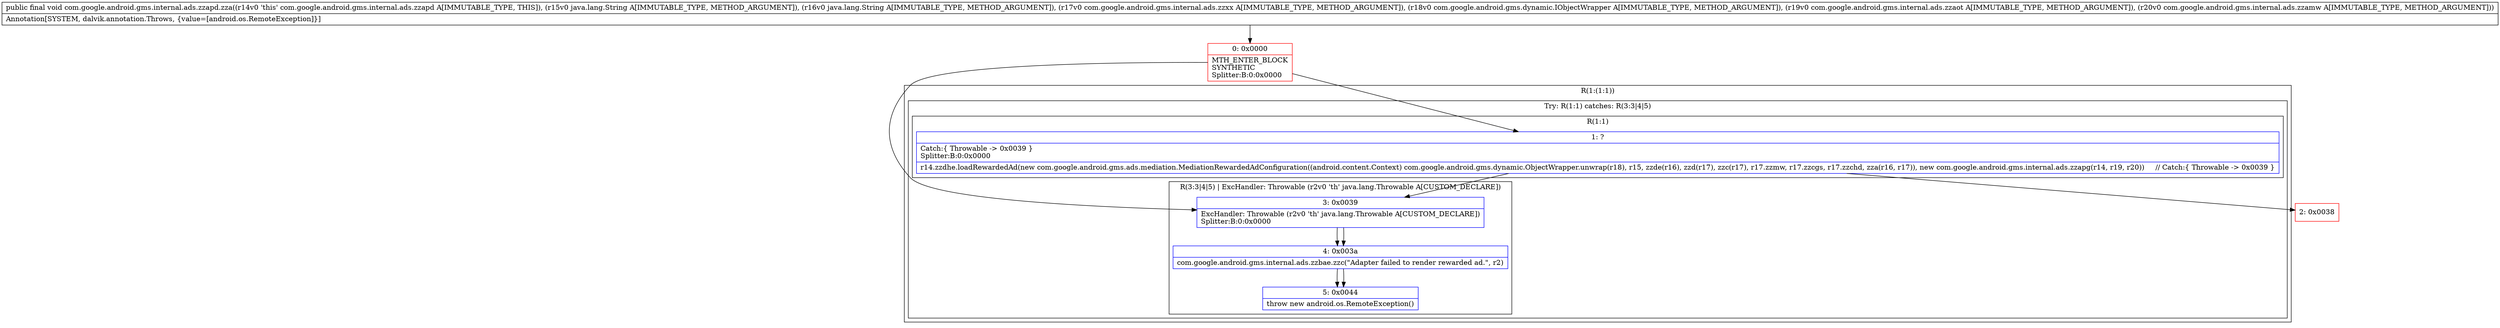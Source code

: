 digraph "CFG forcom.google.android.gms.internal.ads.zzapd.zza(Ljava\/lang\/String;Ljava\/lang\/String;Lcom\/google\/android\/gms\/internal\/ads\/zzxx;Lcom\/google\/android\/gms\/dynamic\/IObjectWrapper;Lcom\/google\/android\/gms\/internal\/ads\/zzaot;Lcom\/google\/android\/gms\/internal\/ads\/zzamw;)V" {
subgraph cluster_Region_385295704 {
label = "R(1:(1:1))";
node [shape=record,color=blue];
subgraph cluster_TryCatchRegion_1128126589 {
label = "Try: R(1:1) catches: R(3:3|4|5)";
node [shape=record,color=blue];
subgraph cluster_Region_1084225339 {
label = "R(1:1)";
node [shape=record,color=blue];
Node_1 [shape=record,label="{1\:\ ?|Catch:\{ Throwable \-\> 0x0039 \}\lSplitter:B:0:0x0000\l|r14.zzdhe.loadRewardedAd(new com.google.android.gms.ads.mediation.MediationRewardedAdConfiguration((android.content.Context) com.google.android.gms.dynamic.ObjectWrapper.unwrap(r18), r15, zzde(r16), zzd(r17), zzc(r17), r17.zzmw, r17.zzcgs, r17.zzchd, zza(r16, r17)), new com.google.android.gms.internal.ads.zzapg(r14, r19, r20))     \/\/ Catch:\{ Throwable \-\> 0x0039 \}\l}"];
}
subgraph cluster_Region_1129995208 {
label = "R(3:3|4|5) | ExcHandler: Throwable (r2v0 'th' java.lang.Throwable A[CUSTOM_DECLARE])\l";
node [shape=record,color=blue];
Node_3 [shape=record,label="{3\:\ 0x0039|ExcHandler: Throwable (r2v0 'th' java.lang.Throwable A[CUSTOM_DECLARE])\lSplitter:B:0:0x0000\l}"];
Node_4 [shape=record,label="{4\:\ 0x003a|com.google.android.gms.internal.ads.zzbae.zzc(\"Adapter failed to render rewarded ad.\", r2)\l}"];
Node_5 [shape=record,label="{5\:\ 0x0044|throw new android.os.RemoteException()\l}"];
}
}
}
subgraph cluster_Region_1129995208 {
label = "R(3:3|4|5) | ExcHandler: Throwable (r2v0 'th' java.lang.Throwable A[CUSTOM_DECLARE])\l";
node [shape=record,color=blue];
Node_3 [shape=record,label="{3\:\ 0x0039|ExcHandler: Throwable (r2v0 'th' java.lang.Throwable A[CUSTOM_DECLARE])\lSplitter:B:0:0x0000\l}"];
Node_4 [shape=record,label="{4\:\ 0x003a|com.google.android.gms.internal.ads.zzbae.zzc(\"Adapter failed to render rewarded ad.\", r2)\l}"];
Node_5 [shape=record,label="{5\:\ 0x0044|throw new android.os.RemoteException()\l}"];
}
Node_0 [shape=record,color=red,label="{0\:\ 0x0000|MTH_ENTER_BLOCK\lSYNTHETIC\lSplitter:B:0:0x0000\l}"];
Node_2 [shape=record,color=red,label="{2\:\ 0x0038}"];
MethodNode[shape=record,label="{public final void com.google.android.gms.internal.ads.zzapd.zza((r14v0 'this' com.google.android.gms.internal.ads.zzapd A[IMMUTABLE_TYPE, THIS]), (r15v0 java.lang.String A[IMMUTABLE_TYPE, METHOD_ARGUMENT]), (r16v0 java.lang.String A[IMMUTABLE_TYPE, METHOD_ARGUMENT]), (r17v0 com.google.android.gms.internal.ads.zzxx A[IMMUTABLE_TYPE, METHOD_ARGUMENT]), (r18v0 com.google.android.gms.dynamic.IObjectWrapper A[IMMUTABLE_TYPE, METHOD_ARGUMENT]), (r19v0 com.google.android.gms.internal.ads.zzaot A[IMMUTABLE_TYPE, METHOD_ARGUMENT]), (r20v0 com.google.android.gms.internal.ads.zzamw A[IMMUTABLE_TYPE, METHOD_ARGUMENT]))  | Annotation[SYSTEM, dalvik.annotation.Throws, \{value=[android.os.RemoteException]\}]\l}"];
MethodNode -> Node_0;
Node_1 -> Node_2;
Node_1 -> Node_3;
Node_3 -> Node_4;
Node_4 -> Node_5;
Node_3 -> Node_4;
Node_4 -> Node_5;
Node_0 -> Node_1;
Node_0 -> Node_3;
}

